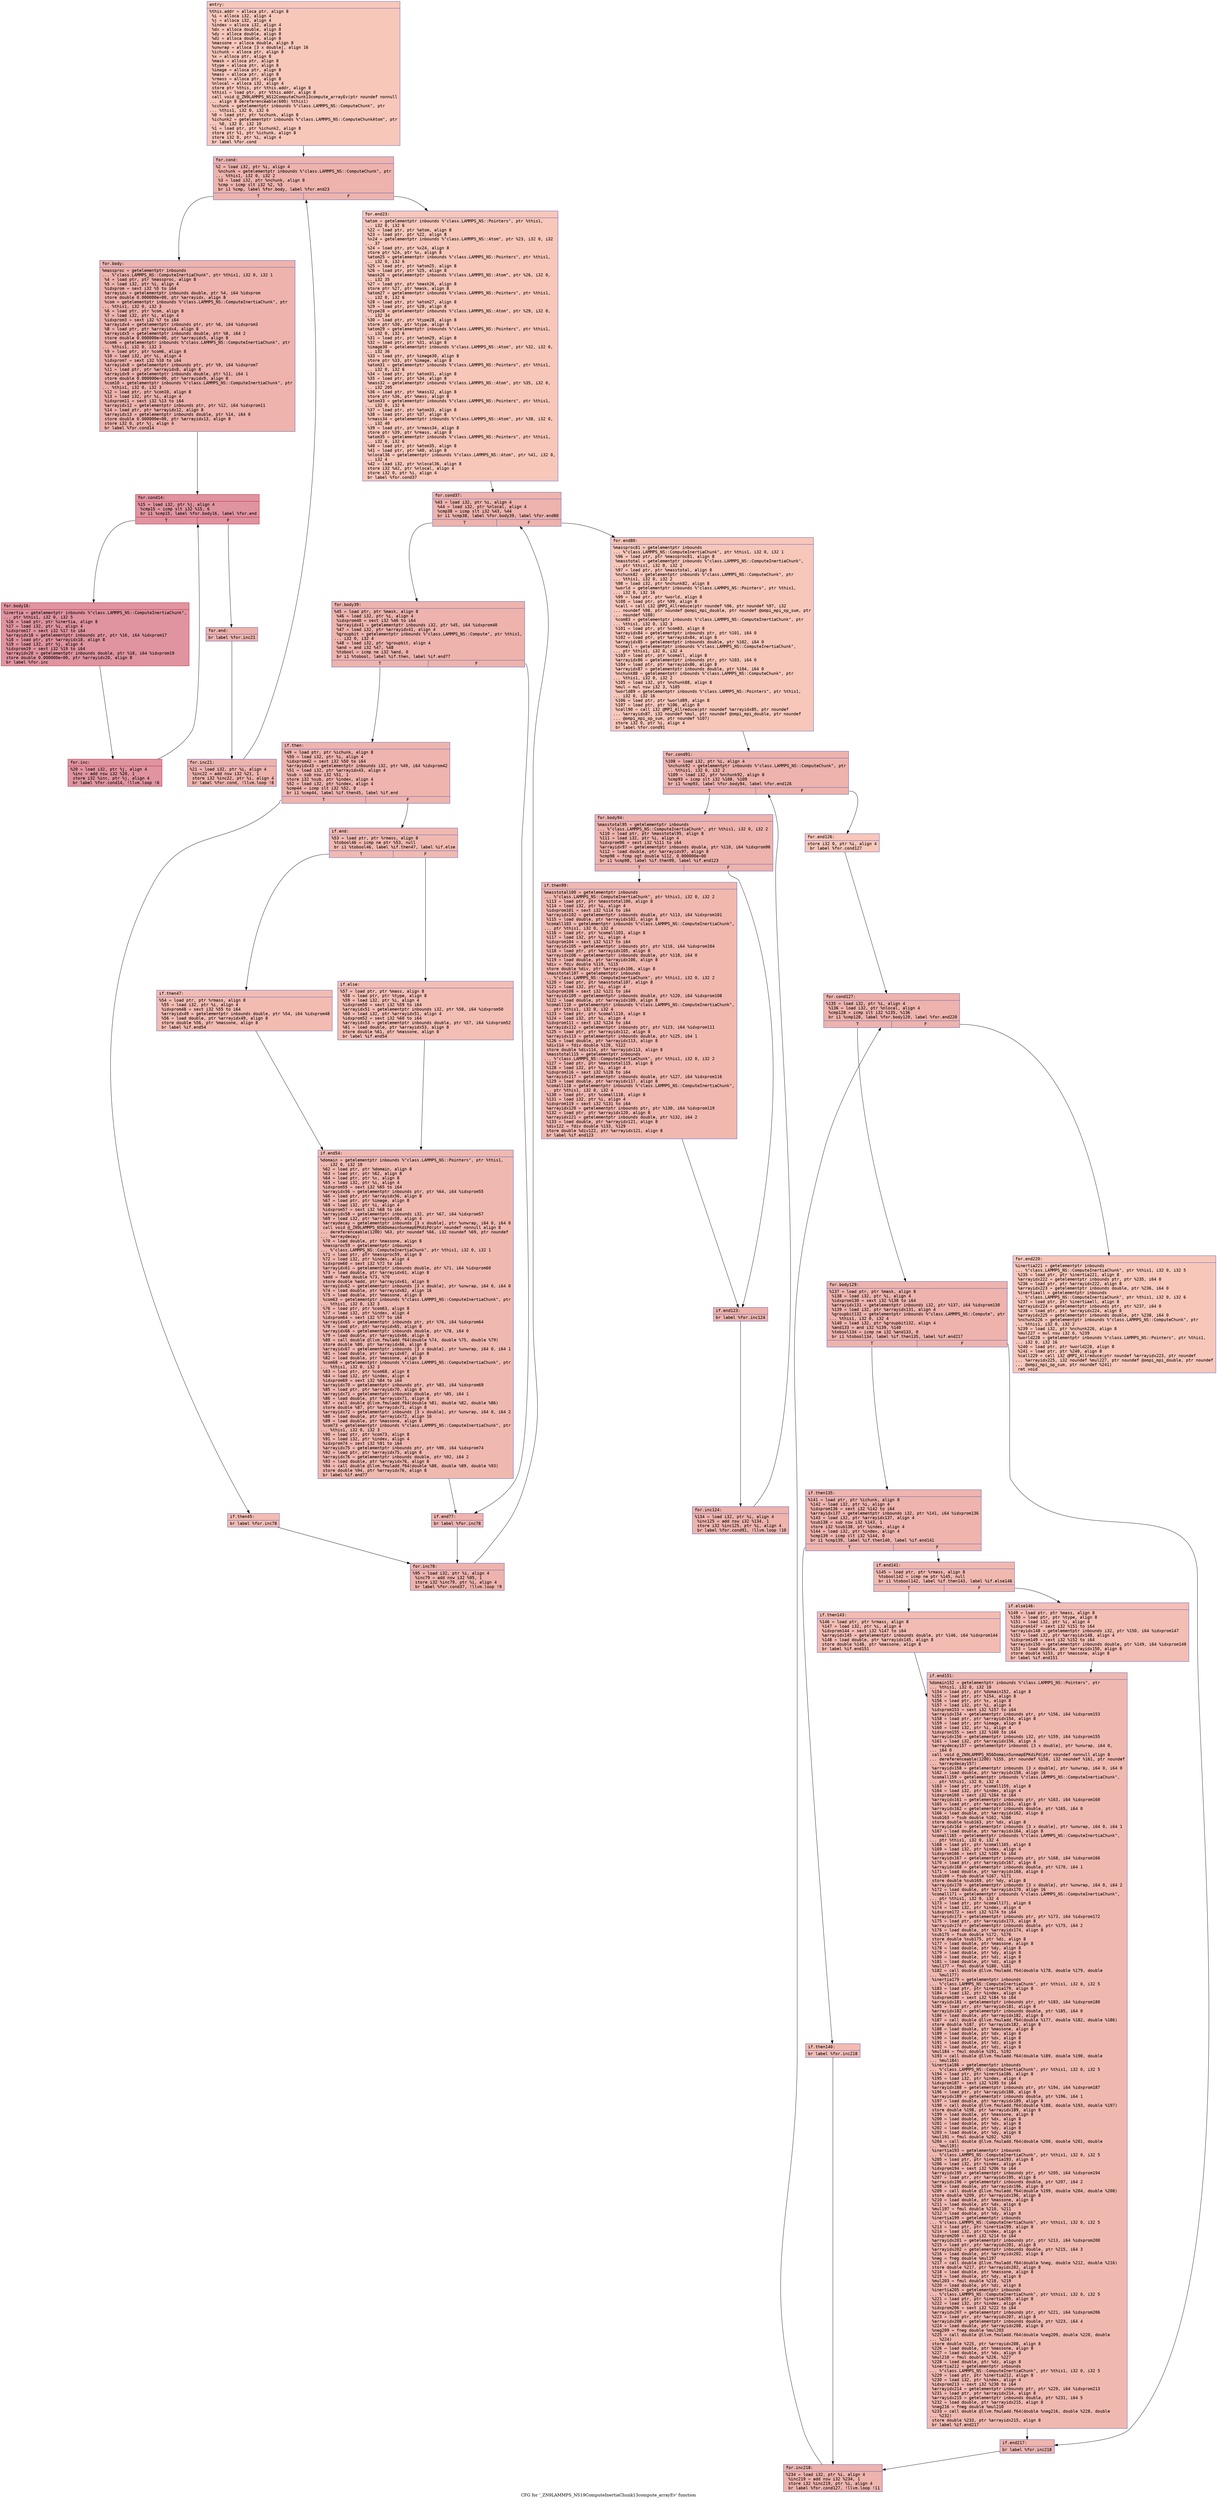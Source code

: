digraph "CFG for '_ZN9LAMMPS_NS19ComputeInertiaChunk13compute_arrayEv' function" {
	label="CFG for '_ZN9LAMMPS_NS19ComputeInertiaChunk13compute_arrayEv' function";

	Node0x5646cd9b67f0 [shape=record,color="#3d50c3ff", style=filled, fillcolor="#ec7f6370" fontname="Courier",label="{entry:\l|  %this.addr = alloca ptr, align 8\l  %i = alloca i32, align 4\l  %j = alloca i32, align 4\l  %index = alloca i32, align 4\l  %dx = alloca double, align 8\l  %dy = alloca double, align 8\l  %dz = alloca double, align 8\l  %massone = alloca double, align 8\l  %unwrap = alloca [3 x double], align 16\l  %ichunk = alloca ptr, align 8\l  %x = alloca ptr, align 8\l  %mask = alloca ptr, align 8\l  %type = alloca ptr, align 8\l  %image = alloca ptr, align 8\l  %mass = alloca ptr, align 8\l  %rmass = alloca ptr, align 8\l  %nlocal = alloca i32, align 4\l  store ptr %this, ptr %this.addr, align 8\l  %this1 = load ptr, ptr %this.addr, align 8\l  call void @_ZN9LAMMPS_NS12ComputeChunk13compute_arrayEv(ptr noundef nonnull\l... align 8 dereferenceable(600) %this1)\l  %cchunk = getelementptr inbounds %\"class.LAMMPS_NS::ComputeChunk\", ptr\l... %this1, i32 0, i32 6\l  %0 = load ptr, ptr %cchunk, align 8\l  %ichunk2 = getelementptr inbounds %\"class.LAMMPS_NS::ComputeChunkAtom\", ptr\l... %0, i32 0, i32 10\l  %1 = load ptr, ptr %ichunk2, align 8\l  store ptr %1, ptr %ichunk, align 8\l  store i32 0, ptr %i, align 4\l  br label %for.cond\l}"];
	Node0x5646cd9b67f0 -> Node0x5646cd9b7ad0[tooltip="entry -> for.cond\nProbability 100.00%" ];
	Node0x5646cd9b7ad0 [shape=record,color="#3d50c3ff", style=filled, fillcolor="#d6524470" fontname="Courier",label="{for.cond:\l|  %2 = load i32, ptr %i, align 4\l  %nchunk = getelementptr inbounds %\"class.LAMMPS_NS::ComputeChunk\", ptr\l... %this1, i32 0, i32 2\l  %3 = load i32, ptr %nchunk, align 8\l  %cmp = icmp slt i32 %2, %3\l  br i1 %cmp, label %for.body, label %for.end23\l|{<s0>T|<s1>F}}"];
	Node0x5646cd9b7ad0:s0 -> Node0x5646cd9b6e90[tooltip="for.cond -> for.body\nProbability 96.88%" ];
	Node0x5646cd9b7ad0:s1 -> Node0x5646cd9b6f10[tooltip="for.cond -> for.end23\nProbability 3.12%" ];
	Node0x5646cd9b6e90 [shape=record,color="#3d50c3ff", style=filled, fillcolor="#d6524470" fontname="Courier",label="{for.body:\l|  %massproc = getelementptr inbounds\l... %\"class.LAMMPS_NS::ComputeInertiaChunk\", ptr %this1, i32 0, i32 1\l  %4 = load ptr, ptr %massproc, align 8\l  %5 = load i32, ptr %i, align 4\l  %idxprom = sext i32 %5 to i64\l  %arrayidx = getelementptr inbounds double, ptr %4, i64 %idxprom\l  store double 0.000000e+00, ptr %arrayidx, align 8\l  %com = getelementptr inbounds %\"class.LAMMPS_NS::ComputeInertiaChunk\", ptr\l... %this1, i32 0, i32 3\l  %6 = load ptr, ptr %com, align 8\l  %7 = load i32, ptr %i, align 4\l  %idxprom3 = sext i32 %7 to i64\l  %arrayidx4 = getelementptr inbounds ptr, ptr %6, i64 %idxprom3\l  %8 = load ptr, ptr %arrayidx4, align 8\l  %arrayidx5 = getelementptr inbounds double, ptr %8, i64 2\l  store double 0.000000e+00, ptr %arrayidx5, align 8\l  %com6 = getelementptr inbounds %\"class.LAMMPS_NS::ComputeInertiaChunk\", ptr\l... %this1, i32 0, i32 3\l  %9 = load ptr, ptr %com6, align 8\l  %10 = load i32, ptr %i, align 4\l  %idxprom7 = sext i32 %10 to i64\l  %arrayidx8 = getelementptr inbounds ptr, ptr %9, i64 %idxprom7\l  %11 = load ptr, ptr %arrayidx8, align 8\l  %arrayidx9 = getelementptr inbounds double, ptr %11, i64 1\l  store double 0.000000e+00, ptr %arrayidx9, align 8\l  %com10 = getelementptr inbounds %\"class.LAMMPS_NS::ComputeInertiaChunk\", ptr\l... %this1, i32 0, i32 3\l  %12 = load ptr, ptr %com10, align 8\l  %13 = load i32, ptr %i, align 4\l  %idxprom11 = sext i32 %13 to i64\l  %arrayidx12 = getelementptr inbounds ptr, ptr %12, i64 %idxprom11\l  %14 = load ptr, ptr %arrayidx12, align 8\l  %arrayidx13 = getelementptr inbounds double, ptr %14, i64 0\l  store double 0.000000e+00, ptr %arrayidx13, align 8\l  store i32 0, ptr %j, align 4\l  br label %for.cond14\l}"];
	Node0x5646cd9b6e90 -> Node0x5646cd9ba010[tooltip="for.body -> for.cond14\nProbability 100.00%" ];
	Node0x5646cd9ba010 [shape=record,color="#b70d28ff", style=filled, fillcolor="#b70d2870" fontname="Courier",label="{for.cond14:\l|  %15 = load i32, ptr %j, align 4\l  %cmp15 = icmp slt i32 %15, 6\l  br i1 %cmp15, label %for.body16, label %for.end\l|{<s0>T|<s1>F}}"];
	Node0x5646cd9ba010:s0 -> Node0x5646cd9ba230[tooltip="for.cond14 -> for.body16\nProbability 96.88%" ];
	Node0x5646cd9ba010:s1 -> Node0x5646cd9ba2b0[tooltip="for.cond14 -> for.end\nProbability 3.12%" ];
	Node0x5646cd9ba230 [shape=record,color="#b70d28ff", style=filled, fillcolor="#b70d2870" fontname="Courier",label="{for.body16:\l|  %inertia = getelementptr inbounds %\"class.LAMMPS_NS::ComputeInertiaChunk\",\l... ptr %this1, i32 0, i32 5\l  %16 = load ptr, ptr %inertia, align 8\l  %17 = load i32, ptr %i, align 4\l  %idxprom17 = sext i32 %17 to i64\l  %arrayidx18 = getelementptr inbounds ptr, ptr %16, i64 %idxprom17\l  %18 = load ptr, ptr %arrayidx18, align 8\l  %19 = load i32, ptr %j, align 4\l  %idxprom19 = sext i32 %19 to i64\l  %arrayidx20 = getelementptr inbounds double, ptr %18, i64 %idxprom19\l  store double 0.000000e+00, ptr %arrayidx20, align 8\l  br label %for.inc\l}"];
	Node0x5646cd9ba230 -> Node0x5646cd9bb050[tooltip="for.body16 -> for.inc\nProbability 100.00%" ];
	Node0x5646cd9bb050 [shape=record,color="#b70d28ff", style=filled, fillcolor="#b70d2870" fontname="Courier",label="{for.inc:\l|  %20 = load i32, ptr %j, align 4\l  %inc = add nsw i32 %20, 1\l  store i32 %inc, ptr %j, align 4\l  br label %for.cond14, !llvm.loop !6\l}"];
	Node0x5646cd9bb050 -> Node0x5646cd9ba010[tooltip="for.inc -> for.cond14\nProbability 100.00%" ];
	Node0x5646cd9ba2b0 [shape=record,color="#3d50c3ff", style=filled, fillcolor="#d6524470" fontname="Courier",label="{for.end:\l|  br label %for.inc21\l}"];
	Node0x5646cd9ba2b0 -> Node0x5646cd9bbed0[tooltip="for.end -> for.inc21\nProbability 100.00%" ];
	Node0x5646cd9bbed0 [shape=record,color="#3d50c3ff", style=filled, fillcolor="#d6524470" fontname="Courier",label="{for.inc21:\l|  %21 = load i32, ptr %i, align 4\l  %inc22 = add nsw i32 %21, 1\l  store i32 %inc22, ptr %i, align 4\l  br label %for.cond, !llvm.loop !8\l}"];
	Node0x5646cd9bbed0 -> Node0x5646cd9b7ad0[tooltip="for.inc21 -> for.cond\nProbability 100.00%" ];
	Node0x5646cd9b6f10 [shape=record,color="#3d50c3ff", style=filled, fillcolor="#ec7f6370" fontname="Courier",label="{for.end23:\l|  %atom = getelementptr inbounds %\"class.LAMMPS_NS::Pointers\", ptr %this1,\l... i32 0, i32 6\l  %22 = load ptr, ptr %atom, align 8\l  %23 = load ptr, ptr %22, align 8\l  %x24 = getelementptr inbounds %\"class.LAMMPS_NS::Atom\", ptr %23, i32 0, i32\l... 37\l  %24 = load ptr, ptr %x24, align 8\l  store ptr %24, ptr %x, align 8\l  %atom25 = getelementptr inbounds %\"class.LAMMPS_NS::Pointers\", ptr %this1,\l... i32 0, i32 6\l  %25 = load ptr, ptr %atom25, align 8\l  %26 = load ptr, ptr %25, align 8\l  %mask26 = getelementptr inbounds %\"class.LAMMPS_NS::Atom\", ptr %26, i32 0,\l... i32 35\l  %27 = load ptr, ptr %mask26, align 8\l  store ptr %27, ptr %mask, align 8\l  %atom27 = getelementptr inbounds %\"class.LAMMPS_NS::Pointers\", ptr %this1,\l... i32 0, i32 6\l  %28 = load ptr, ptr %atom27, align 8\l  %29 = load ptr, ptr %28, align 8\l  %type28 = getelementptr inbounds %\"class.LAMMPS_NS::Atom\", ptr %29, i32 0,\l... i32 34\l  %30 = load ptr, ptr %type28, align 8\l  store ptr %30, ptr %type, align 8\l  %atom29 = getelementptr inbounds %\"class.LAMMPS_NS::Pointers\", ptr %this1,\l... i32 0, i32 6\l  %31 = load ptr, ptr %atom29, align 8\l  %32 = load ptr, ptr %31, align 8\l  %image30 = getelementptr inbounds %\"class.LAMMPS_NS::Atom\", ptr %32, i32 0,\l... i32 36\l  %33 = load ptr, ptr %image30, align 8\l  store ptr %33, ptr %image, align 8\l  %atom31 = getelementptr inbounds %\"class.LAMMPS_NS::Pointers\", ptr %this1,\l... i32 0, i32 6\l  %34 = load ptr, ptr %atom31, align 8\l  %35 = load ptr, ptr %34, align 8\l  %mass32 = getelementptr inbounds %\"class.LAMMPS_NS::Atom\", ptr %35, i32 0,\l... i32 205\l  %36 = load ptr, ptr %mass32, align 8\l  store ptr %36, ptr %mass, align 8\l  %atom33 = getelementptr inbounds %\"class.LAMMPS_NS::Pointers\", ptr %this1,\l... i32 0, i32 6\l  %37 = load ptr, ptr %atom33, align 8\l  %38 = load ptr, ptr %37, align 8\l  %rmass34 = getelementptr inbounds %\"class.LAMMPS_NS::Atom\", ptr %38, i32 0,\l... i32 40\l  %39 = load ptr, ptr %rmass34, align 8\l  store ptr %39, ptr %rmass, align 8\l  %atom35 = getelementptr inbounds %\"class.LAMMPS_NS::Pointers\", ptr %this1,\l... i32 0, i32 6\l  %40 = load ptr, ptr %atom35, align 8\l  %41 = load ptr, ptr %40, align 8\l  %nlocal36 = getelementptr inbounds %\"class.LAMMPS_NS::Atom\", ptr %41, i32 0,\l... i32 4\l  %42 = load i32, ptr %nlocal36, align 8\l  store i32 %42, ptr %nlocal, align 4\l  store i32 0, ptr %i, align 4\l  br label %for.cond37\l}"];
	Node0x5646cd9b6f10 -> Node0x5646cd9be450[tooltip="for.end23 -> for.cond37\nProbability 100.00%" ];
	Node0x5646cd9be450 [shape=record,color="#3d50c3ff", style=filled, fillcolor="#d6524470" fontname="Courier",label="{for.cond37:\l|  %43 = load i32, ptr %i, align 4\l  %44 = load i32, ptr %nlocal, align 4\l  %cmp38 = icmp slt i32 %43, %44\l  br i1 %cmp38, label %for.body39, label %for.end80\l|{<s0>T|<s1>F}}"];
	Node0x5646cd9be450:s0 -> Node0x5646cd9be6f0[tooltip="for.cond37 -> for.body39\nProbability 96.88%" ];
	Node0x5646cd9be450:s1 -> Node0x5646cd9be770[tooltip="for.cond37 -> for.end80\nProbability 3.12%" ];
	Node0x5646cd9be6f0 [shape=record,color="#3d50c3ff", style=filled, fillcolor="#d6524470" fontname="Courier",label="{for.body39:\l|  %45 = load ptr, ptr %mask, align 8\l  %46 = load i32, ptr %i, align 4\l  %idxprom40 = sext i32 %46 to i64\l  %arrayidx41 = getelementptr inbounds i32, ptr %45, i64 %idxprom40\l  %47 = load i32, ptr %arrayidx41, align 4\l  %groupbit = getelementptr inbounds %\"class.LAMMPS_NS::Compute\", ptr %this1,\l... i32 0, i32 4\l  %48 = load i32, ptr %groupbit, align 4\l  %and = and i32 %47, %48\l  %tobool = icmp ne i32 %and, 0\l  br i1 %tobool, label %if.then, label %if.end77\l|{<s0>T|<s1>F}}"];
	Node0x5646cd9be6f0:s0 -> Node0x5646cd9bf670[tooltip="for.body39 -> if.then\nProbability 62.50%" ];
	Node0x5646cd9be6f0:s1 -> Node0x5646cd9bf6e0[tooltip="for.body39 -> if.end77\nProbability 37.50%" ];
	Node0x5646cd9bf670 [shape=record,color="#3d50c3ff", style=filled, fillcolor="#d8564670" fontname="Courier",label="{if.then:\l|  %49 = load ptr, ptr %ichunk, align 8\l  %50 = load i32, ptr %i, align 4\l  %idxprom42 = sext i32 %50 to i64\l  %arrayidx43 = getelementptr inbounds i32, ptr %49, i64 %idxprom42\l  %51 = load i32, ptr %arrayidx43, align 4\l  %sub = sub nsw i32 %51, 1\l  store i32 %sub, ptr %index, align 4\l  %52 = load i32, ptr %index, align 4\l  %cmp44 = icmp slt i32 %52, 0\l  br i1 %cmp44, label %if.then45, label %if.end\l|{<s0>T|<s1>F}}"];
	Node0x5646cd9bf670:s0 -> Node0x5646cd9bfd80[tooltip="if.then -> if.then45\nProbability 37.50%" ];
	Node0x5646cd9bf670:s1 -> Node0x5646cd9bfe00[tooltip="if.then -> if.end\nProbability 62.50%" ];
	Node0x5646cd9bfd80 [shape=record,color="#3d50c3ff", style=filled, fillcolor="#e1675170" fontname="Courier",label="{if.then45:\l|  br label %for.inc78\l}"];
	Node0x5646cd9bfd80 -> Node0x5646cd9bff80[tooltip="if.then45 -> for.inc78\nProbability 100.00%" ];
	Node0x5646cd9bfe00 [shape=record,color="#3d50c3ff", style=filled, fillcolor="#de614d70" fontname="Courier",label="{if.end:\l|  %53 = load ptr, ptr %rmass, align 8\l  %tobool46 = icmp ne ptr %53, null\l  br i1 %tobool46, label %if.then47, label %if.else\l|{<s0>T|<s1>F}}"];
	Node0x5646cd9bfe00:s0 -> Node0x5646cd9c01b0[tooltip="if.end -> if.then47\nProbability 62.50%" ];
	Node0x5646cd9bfe00:s1 -> Node0x5646cd9c0230[tooltip="if.end -> if.else\nProbability 37.50%" ];
	Node0x5646cd9c01b0 [shape=record,color="#3d50c3ff", style=filled, fillcolor="#e1675170" fontname="Courier",label="{if.then47:\l|  %54 = load ptr, ptr %rmass, align 8\l  %55 = load i32, ptr %i, align 4\l  %idxprom48 = sext i32 %55 to i64\l  %arrayidx49 = getelementptr inbounds double, ptr %54, i64 %idxprom48\l  %56 = load double, ptr %arrayidx49, align 8\l  store double %56, ptr %massone, align 8\l  br label %if.end54\l}"];
	Node0x5646cd9c01b0 -> Node0x5646cd9c0740[tooltip="if.then47 -> if.end54\nProbability 100.00%" ];
	Node0x5646cd9c0230 [shape=record,color="#3d50c3ff", style=filled, fillcolor="#e36c5570" fontname="Courier",label="{if.else:\l|  %57 = load ptr, ptr %mass, align 8\l  %58 = load ptr, ptr %type, align 8\l  %59 = load i32, ptr %i, align 4\l  %idxprom50 = sext i32 %59 to i64\l  %arrayidx51 = getelementptr inbounds i32, ptr %58, i64 %idxprom50\l  %60 = load i32, ptr %arrayidx51, align 4\l  %idxprom52 = sext i32 %60 to i64\l  %arrayidx53 = getelementptr inbounds double, ptr %57, i64 %idxprom52\l  %61 = load double, ptr %arrayidx53, align 8\l  store double %61, ptr %massone, align 8\l  br label %if.end54\l}"];
	Node0x5646cd9c0230 -> Node0x5646cd9c0740[tooltip="if.else -> if.end54\nProbability 100.00%" ];
	Node0x5646cd9c0740 [shape=record,color="#3d50c3ff", style=filled, fillcolor="#de614d70" fontname="Courier",label="{if.end54:\l|  %domain = getelementptr inbounds %\"class.LAMMPS_NS::Pointers\", ptr %this1,\l... i32 0, i32 10\l  %62 = load ptr, ptr %domain, align 8\l  %63 = load ptr, ptr %62, align 8\l  %64 = load ptr, ptr %x, align 8\l  %65 = load i32, ptr %i, align 4\l  %idxprom55 = sext i32 %65 to i64\l  %arrayidx56 = getelementptr inbounds ptr, ptr %64, i64 %idxprom55\l  %66 = load ptr, ptr %arrayidx56, align 8\l  %67 = load ptr, ptr %image, align 8\l  %68 = load i32, ptr %i, align 4\l  %idxprom57 = sext i32 %68 to i64\l  %arrayidx58 = getelementptr inbounds i32, ptr %67, i64 %idxprom57\l  %69 = load i32, ptr %arrayidx58, align 4\l  %arraydecay = getelementptr inbounds [3 x double], ptr %unwrap, i64 0, i64 0\l  call void @_ZN9LAMMPS_NS6Domain5unmapEPKdiPd(ptr noundef nonnull align 8\l... dereferenceable(1200) %63, ptr noundef %66, i32 noundef %69, ptr noundef\l... %arraydecay)\l  %70 = load double, ptr %massone, align 8\l  %massproc59 = getelementptr inbounds\l... %\"class.LAMMPS_NS::ComputeInertiaChunk\", ptr %this1, i32 0, i32 1\l  %71 = load ptr, ptr %massproc59, align 8\l  %72 = load i32, ptr %index, align 4\l  %idxprom60 = sext i32 %72 to i64\l  %arrayidx61 = getelementptr inbounds double, ptr %71, i64 %idxprom60\l  %73 = load double, ptr %arrayidx61, align 8\l  %add = fadd double %73, %70\l  store double %add, ptr %arrayidx61, align 8\l  %arrayidx62 = getelementptr inbounds [3 x double], ptr %unwrap, i64 0, i64 0\l  %74 = load double, ptr %arrayidx62, align 16\l  %75 = load double, ptr %massone, align 8\l  %com63 = getelementptr inbounds %\"class.LAMMPS_NS::ComputeInertiaChunk\", ptr\l... %this1, i32 0, i32 3\l  %76 = load ptr, ptr %com63, align 8\l  %77 = load i32, ptr %index, align 4\l  %idxprom64 = sext i32 %77 to i64\l  %arrayidx65 = getelementptr inbounds ptr, ptr %76, i64 %idxprom64\l  %78 = load ptr, ptr %arrayidx65, align 8\l  %arrayidx66 = getelementptr inbounds double, ptr %78, i64 0\l  %79 = load double, ptr %arrayidx66, align 8\l  %80 = call double @llvm.fmuladd.f64(double %74, double %75, double %79)\l  store double %80, ptr %arrayidx66, align 8\l  %arrayidx67 = getelementptr inbounds [3 x double], ptr %unwrap, i64 0, i64 1\l  %81 = load double, ptr %arrayidx67, align 8\l  %82 = load double, ptr %massone, align 8\l  %com68 = getelementptr inbounds %\"class.LAMMPS_NS::ComputeInertiaChunk\", ptr\l... %this1, i32 0, i32 3\l  %83 = load ptr, ptr %com68, align 8\l  %84 = load i32, ptr %index, align 4\l  %idxprom69 = sext i32 %84 to i64\l  %arrayidx70 = getelementptr inbounds ptr, ptr %83, i64 %idxprom69\l  %85 = load ptr, ptr %arrayidx70, align 8\l  %arrayidx71 = getelementptr inbounds double, ptr %85, i64 1\l  %86 = load double, ptr %arrayidx71, align 8\l  %87 = call double @llvm.fmuladd.f64(double %81, double %82, double %86)\l  store double %87, ptr %arrayidx71, align 8\l  %arrayidx72 = getelementptr inbounds [3 x double], ptr %unwrap, i64 0, i64 2\l  %88 = load double, ptr %arrayidx72, align 16\l  %89 = load double, ptr %massone, align 8\l  %com73 = getelementptr inbounds %\"class.LAMMPS_NS::ComputeInertiaChunk\", ptr\l... %this1, i32 0, i32 3\l  %90 = load ptr, ptr %com73, align 8\l  %91 = load i32, ptr %index, align 4\l  %idxprom74 = sext i32 %91 to i64\l  %arrayidx75 = getelementptr inbounds ptr, ptr %90, i64 %idxprom74\l  %92 = load ptr, ptr %arrayidx75, align 8\l  %arrayidx76 = getelementptr inbounds double, ptr %92, i64 2\l  %93 = load double, ptr %arrayidx76, align 8\l  %94 = call double @llvm.fmuladd.f64(double %88, double %89, double %93)\l  store double %94, ptr %arrayidx76, align 8\l  br label %if.end77\l}"];
	Node0x5646cd9c0740 -> Node0x5646cd9bf6e0[tooltip="if.end54 -> if.end77\nProbability 100.00%" ];
	Node0x5646cd9bf6e0 [shape=record,color="#3d50c3ff", style=filled, fillcolor="#d8564670" fontname="Courier",label="{if.end77:\l|  br label %for.inc78\l}"];
	Node0x5646cd9bf6e0 -> Node0x5646cd9bff80[tooltip="if.end77 -> for.inc78\nProbability 100.00%" ];
	Node0x5646cd9bff80 [shape=record,color="#3d50c3ff", style=filled, fillcolor="#d6524470" fontname="Courier",label="{for.inc78:\l|  %95 = load i32, ptr %i, align 4\l  %inc79 = add nsw i32 %95, 1\l  store i32 %inc79, ptr %i, align 4\l  br label %for.cond37, !llvm.loop !9\l}"];
	Node0x5646cd9bff80 -> Node0x5646cd9be450[tooltip="for.inc78 -> for.cond37\nProbability 100.00%" ];
	Node0x5646cd9be770 [shape=record,color="#3d50c3ff", style=filled, fillcolor="#ec7f6370" fontname="Courier",label="{for.end80:\l|  %massproc81 = getelementptr inbounds\l... %\"class.LAMMPS_NS::ComputeInertiaChunk\", ptr %this1, i32 0, i32 1\l  %96 = load ptr, ptr %massproc81, align 8\l  %masstotal = getelementptr inbounds %\"class.LAMMPS_NS::ComputeInertiaChunk\",\l... ptr %this1, i32 0, i32 2\l  %97 = load ptr, ptr %masstotal, align 8\l  %nchunk82 = getelementptr inbounds %\"class.LAMMPS_NS::ComputeChunk\", ptr\l... %this1, i32 0, i32 2\l  %98 = load i32, ptr %nchunk82, align 8\l  %world = getelementptr inbounds %\"class.LAMMPS_NS::Pointers\", ptr %this1,\l... i32 0, i32 16\l  %99 = load ptr, ptr %world, align 8\l  %100 = load ptr, ptr %99, align 8\l  %call = call i32 @MPI_Allreduce(ptr noundef %96, ptr noundef %97, i32\l... noundef %98, ptr noundef @ompi_mpi_double, ptr noundef @ompi_mpi_op_sum, ptr\l... noundef %100)\l  %com83 = getelementptr inbounds %\"class.LAMMPS_NS::ComputeInertiaChunk\", ptr\l... %this1, i32 0, i32 3\l  %101 = load ptr, ptr %com83, align 8\l  %arrayidx84 = getelementptr inbounds ptr, ptr %101, i64 0\l  %102 = load ptr, ptr %arrayidx84, align 8\l  %arrayidx85 = getelementptr inbounds double, ptr %102, i64 0\l  %comall = getelementptr inbounds %\"class.LAMMPS_NS::ComputeInertiaChunk\",\l... ptr %this1, i32 0, i32 4\l  %103 = load ptr, ptr %comall, align 8\l  %arrayidx86 = getelementptr inbounds ptr, ptr %103, i64 0\l  %104 = load ptr, ptr %arrayidx86, align 8\l  %arrayidx87 = getelementptr inbounds double, ptr %104, i64 0\l  %nchunk88 = getelementptr inbounds %\"class.LAMMPS_NS::ComputeChunk\", ptr\l... %this1, i32 0, i32 2\l  %105 = load i32, ptr %nchunk88, align 8\l  %mul = mul nsw i32 3, %105\l  %world89 = getelementptr inbounds %\"class.LAMMPS_NS::Pointers\", ptr %this1,\l... i32 0, i32 16\l  %106 = load ptr, ptr %world89, align 8\l  %107 = load ptr, ptr %106, align 8\l  %call90 = call i32 @MPI_Allreduce(ptr noundef %arrayidx85, ptr noundef\l... %arrayidx87, i32 noundef %mul, ptr noundef @ompi_mpi_double, ptr noundef\l... @ompi_mpi_op_sum, ptr noundef %107)\l  store i32 0, ptr %i, align 4\l  br label %for.cond91\l}"];
	Node0x5646cd9be770 -> Node0x5646cd9c6080[tooltip="for.end80 -> for.cond91\nProbability 100.00%" ];
	Node0x5646cd9c6080 [shape=record,color="#3d50c3ff", style=filled, fillcolor="#d6524470" fontname="Courier",label="{for.cond91:\l|  %108 = load i32, ptr %i, align 4\l  %nchunk92 = getelementptr inbounds %\"class.LAMMPS_NS::ComputeChunk\", ptr\l... %this1, i32 0, i32 2\l  %109 = load i32, ptr %nchunk92, align 8\l  %cmp93 = icmp slt i32 %108, %109\l  br i1 %cmp93, label %for.body94, label %for.end126\l|{<s0>T|<s1>F}}"];
	Node0x5646cd9c6080:s0 -> Node0x5646cd9c63c0[tooltip="for.cond91 -> for.body94\nProbability 96.88%" ];
	Node0x5646cd9c6080:s1 -> Node0x5646cd9c6440[tooltip="for.cond91 -> for.end126\nProbability 3.12%" ];
	Node0x5646cd9c63c0 [shape=record,color="#3d50c3ff", style=filled, fillcolor="#d6524470" fontname="Courier",label="{for.body94:\l|  %masstotal95 = getelementptr inbounds\l... %\"class.LAMMPS_NS::ComputeInertiaChunk\", ptr %this1, i32 0, i32 2\l  %110 = load ptr, ptr %masstotal95, align 8\l  %111 = load i32, ptr %i, align 4\l  %idxprom96 = sext i32 %111 to i64\l  %arrayidx97 = getelementptr inbounds double, ptr %110, i64 %idxprom96\l  %112 = load double, ptr %arrayidx97, align 8\l  %cmp98 = fcmp ogt double %112, 0.000000e+00\l  br i1 %cmp98, label %if.then99, label %if.end123\l|{<s0>T|<s1>F}}"];
	Node0x5646cd9c63c0:s0 -> Node0x5646cd9c6a00[tooltip="for.body94 -> if.then99\nProbability 50.00%" ];
	Node0x5646cd9c63c0:s1 -> Node0x5646cd9c6a80[tooltip="for.body94 -> if.end123\nProbability 50.00%" ];
	Node0x5646cd9c6a00 [shape=record,color="#3d50c3ff", style=filled, fillcolor="#dc5d4a70" fontname="Courier",label="{if.then99:\l|  %masstotal100 = getelementptr inbounds\l... %\"class.LAMMPS_NS::ComputeInertiaChunk\", ptr %this1, i32 0, i32 2\l  %113 = load ptr, ptr %masstotal100, align 8\l  %114 = load i32, ptr %i, align 4\l  %idxprom101 = sext i32 %114 to i64\l  %arrayidx102 = getelementptr inbounds double, ptr %113, i64 %idxprom101\l  %115 = load double, ptr %arrayidx102, align 8\l  %comall103 = getelementptr inbounds %\"class.LAMMPS_NS::ComputeInertiaChunk\",\l... ptr %this1, i32 0, i32 4\l  %116 = load ptr, ptr %comall103, align 8\l  %117 = load i32, ptr %i, align 4\l  %idxprom104 = sext i32 %117 to i64\l  %arrayidx105 = getelementptr inbounds ptr, ptr %116, i64 %idxprom104\l  %118 = load ptr, ptr %arrayidx105, align 8\l  %arrayidx106 = getelementptr inbounds double, ptr %118, i64 0\l  %119 = load double, ptr %arrayidx106, align 8\l  %div = fdiv double %119, %115\l  store double %div, ptr %arrayidx106, align 8\l  %masstotal107 = getelementptr inbounds\l... %\"class.LAMMPS_NS::ComputeInertiaChunk\", ptr %this1, i32 0, i32 2\l  %120 = load ptr, ptr %masstotal107, align 8\l  %121 = load i32, ptr %i, align 4\l  %idxprom108 = sext i32 %121 to i64\l  %arrayidx109 = getelementptr inbounds double, ptr %120, i64 %idxprom108\l  %122 = load double, ptr %arrayidx109, align 8\l  %comall110 = getelementptr inbounds %\"class.LAMMPS_NS::ComputeInertiaChunk\",\l... ptr %this1, i32 0, i32 4\l  %123 = load ptr, ptr %comall110, align 8\l  %124 = load i32, ptr %i, align 4\l  %idxprom111 = sext i32 %124 to i64\l  %arrayidx112 = getelementptr inbounds ptr, ptr %123, i64 %idxprom111\l  %125 = load ptr, ptr %arrayidx112, align 8\l  %arrayidx113 = getelementptr inbounds double, ptr %125, i64 1\l  %126 = load double, ptr %arrayidx113, align 8\l  %div114 = fdiv double %126, %122\l  store double %div114, ptr %arrayidx113, align 8\l  %masstotal115 = getelementptr inbounds\l... %\"class.LAMMPS_NS::ComputeInertiaChunk\", ptr %this1, i32 0, i32 2\l  %127 = load ptr, ptr %masstotal115, align 8\l  %128 = load i32, ptr %i, align 4\l  %idxprom116 = sext i32 %128 to i64\l  %arrayidx117 = getelementptr inbounds double, ptr %127, i64 %idxprom116\l  %129 = load double, ptr %arrayidx117, align 8\l  %comall118 = getelementptr inbounds %\"class.LAMMPS_NS::ComputeInertiaChunk\",\l... ptr %this1, i32 0, i32 4\l  %130 = load ptr, ptr %comall118, align 8\l  %131 = load i32, ptr %i, align 4\l  %idxprom119 = sext i32 %131 to i64\l  %arrayidx120 = getelementptr inbounds ptr, ptr %130, i64 %idxprom119\l  %132 = load ptr, ptr %arrayidx120, align 8\l  %arrayidx121 = getelementptr inbounds double, ptr %132, i64 2\l  %133 = load double, ptr %arrayidx121, align 8\l  %div122 = fdiv double %133, %129\l  store double %div122, ptr %arrayidx121, align 8\l  br label %if.end123\l}"];
	Node0x5646cd9c6a00 -> Node0x5646cd9c6a80[tooltip="if.then99 -> if.end123\nProbability 100.00%" ];
	Node0x5646cd9c6a80 [shape=record,color="#3d50c3ff", style=filled, fillcolor="#d6524470" fontname="Courier",label="{if.end123:\l|  br label %for.inc124\l}"];
	Node0x5646cd9c6a80 -> Node0x5646cd9c8ba0[tooltip="if.end123 -> for.inc124\nProbability 100.00%" ];
	Node0x5646cd9c8ba0 [shape=record,color="#3d50c3ff", style=filled, fillcolor="#d6524470" fontname="Courier",label="{for.inc124:\l|  %134 = load i32, ptr %i, align 4\l  %inc125 = add nsw i32 %134, 1\l  store i32 %inc125, ptr %i, align 4\l  br label %for.cond91, !llvm.loop !10\l}"];
	Node0x5646cd9c8ba0 -> Node0x5646cd9c6080[tooltip="for.inc124 -> for.cond91\nProbability 100.00%" ];
	Node0x5646cd9c6440 [shape=record,color="#3d50c3ff", style=filled, fillcolor="#ec7f6370" fontname="Courier",label="{for.end126:\l|  store i32 0, ptr %i, align 4\l  br label %for.cond127\l}"];
	Node0x5646cd9c6440 -> Node0x5646cd9c90c0[tooltip="for.end126 -> for.cond127\nProbability 100.00%" ];
	Node0x5646cd9c90c0 [shape=record,color="#3d50c3ff", style=filled, fillcolor="#d6524470" fontname="Courier",label="{for.cond127:\l|  %135 = load i32, ptr %i, align 4\l  %136 = load i32, ptr %nlocal, align 4\l  %cmp128 = icmp slt i32 %135, %136\l  br i1 %cmp128, label %for.body129, label %for.end220\l|{<s0>T|<s1>F}}"];
	Node0x5646cd9c90c0:s0 -> Node0x5646cd9c9360[tooltip="for.cond127 -> for.body129\nProbability 96.88%" ];
	Node0x5646cd9c90c0:s1 -> Node0x5646cd9c93e0[tooltip="for.cond127 -> for.end220\nProbability 3.12%" ];
	Node0x5646cd9c9360 [shape=record,color="#3d50c3ff", style=filled, fillcolor="#d6524470" fontname="Courier",label="{for.body129:\l|  %137 = load ptr, ptr %mask, align 8\l  %138 = load i32, ptr %i, align 4\l  %idxprom130 = sext i32 %138 to i64\l  %arrayidx131 = getelementptr inbounds i32, ptr %137, i64 %idxprom130\l  %139 = load i32, ptr %arrayidx131, align 4\l  %groupbit132 = getelementptr inbounds %\"class.LAMMPS_NS::Compute\", ptr\l... %this1, i32 0, i32 4\l  %140 = load i32, ptr %groupbit132, align 4\l  %and133 = and i32 %139, %140\l  %tobool134 = icmp ne i32 %and133, 0\l  br i1 %tobool134, label %if.then135, label %if.end217\l|{<s0>T|<s1>F}}"];
	Node0x5646cd9c9360:s0 -> Node0x5646cd9b44f0[tooltip="for.body129 -> if.then135\nProbability 62.50%" ];
	Node0x5646cd9c9360:s1 -> Node0x5646cd9b4570[tooltip="for.body129 -> if.end217\nProbability 37.50%" ];
	Node0x5646cd9b44f0 [shape=record,color="#3d50c3ff", style=filled, fillcolor="#d8564670" fontname="Courier",label="{if.then135:\l|  %141 = load ptr, ptr %ichunk, align 8\l  %142 = load i32, ptr %i, align 4\l  %idxprom136 = sext i32 %142 to i64\l  %arrayidx137 = getelementptr inbounds i32, ptr %141, i64 %idxprom136\l  %143 = load i32, ptr %arrayidx137, align 4\l  %sub138 = sub nsw i32 %143, 1\l  store i32 %sub138, ptr %index, align 4\l  %144 = load i32, ptr %index, align 4\l  %cmp139 = icmp slt i32 %144, 0\l  br i1 %cmp139, label %if.then140, label %if.end141\l|{<s0>T|<s1>F}}"];
	Node0x5646cd9b44f0:s0 -> Node0x5646cd9b4c10[tooltip="if.then135 -> if.then140\nProbability 37.50%" ];
	Node0x5646cd9b44f0:s1 -> Node0x5646cd9b4c90[tooltip="if.then135 -> if.end141\nProbability 62.50%" ];
	Node0x5646cd9b4c10 [shape=record,color="#3d50c3ff", style=filled, fillcolor="#e1675170" fontname="Courier",label="{if.then140:\l|  br label %for.inc218\l}"];
	Node0x5646cd9b4c10 -> Node0x5646cd9b4e20[tooltip="if.then140 -> for.inc218\nProbability 100.00%" ];
	Node0x5646cd9b4c90 [shape=record,color="#3d50c3ff", style=filled, fillcolor="#de614d70" fontname="Courier",label="{if.end141:\l|  %145 = load ptr, ptr %rmass, align 8\l  %tobool142 = icmp ne ptr %145, null\l  br i1 %tobool142, label %if.then143, label %if.else146\l|{<s0>T|<s1>F}}"];
	Node0x5646cd9b4c90:s0 -> Node0x5646cd9c0ec0[tooltip="if.end141 -> if.then143\nProbability 62.50%" ];
	Node0x5646cd9b4c90:s1 -> Node0x5646cd9c0f40[tooltip="if.end141 -> if.else146\nProbability 37.50%" ];
	Node0x5646cd9c0ec0 [shape=record,color="#3d50c3ff", style=filled, fillcolor="#e1675170" fontname="Courier",label="{if.then143:\l|  %146 = load ptr, ptr %rmass, align 8\l  %147 = load i32, ptr %i, align 4\l  %idxprom144 = sext i32 %147 to i64\l  %arrayidx145 = getelementptr inbounds double, ptr %146, i64 %idxprom144\l  %148 = load double, ptr %arrayidx145, align 8\l  store double %148, ptr %massone, align 8\l  br label %if.end151\l}"];
	Node0x5646cd9c0ec0 -> Node0x5646cd9c1460[tooltip="if.then143 -> if.end151\nProbability 100.00%" ];
	Node0x5646cd9c0f40 [shape=record,color="#3d50c3ff", style=filled, fillcolor="#e36c5570" fontname="Courier",label="{if.else146:\l|  %149 = load ptr, ptr %mass, align 8\l  %150 = load ptr, ptr %type, align 8\l  %151 = load i32, ptr %i, align 4\l  %idxprom147 = sext i32 %151 to i64\l  %arrayidx148 = getelementptr inbounds i32, ptr %150, i64 %idxprom147\l  %152 = load i32, ptr %arrayidx148, align 4\l  %idxprom149 = sext i32 %152 to i64\l  %arrayidx150 = getelementptr inbounds double, ptr %149, i64 %idxprom149\l  %153 = load double, ptr %arrayidx150, align 8\l  store double %153, ptr %massone, align 8\l  br label %if.end151\l}"];
	Node0x5646cd9c0f40 -> Node0x5646cd9c1460[tooltip="if.else146 -> if.end151\nProbability 100.00%" ];
	Node0x5646cd9c1460 [shape=record,color="#3d50c3ff", style=filled, fillcolor="#de614d70" fontname="Courier",label="{if.end151:\l|  %domain152 = getelementptr inbounds %\"class.LAMMPS_NS::Pointers\", ptr\l... %this1, i32 0, i32 10\l  %154 = load ptr, ptr %domain152, align 8\l  %155 = load ptr, ptr %154, align 8\l  %156 = load ptr, ptr %x, align 8\l  %157 = load i32, ptr %i, align 4\l  %idxprom153 = sext i32 %157 to i64\l  %arrayidx154 = getelementptr inbounds ptr, ptr %156, i64 %idxprom153\l  %158 = load ptr, ptr %arrayidx154, align 8\l  %159 = load ptr, ptr %image, align 8\l  %160 = load i32, ptr %i, align 4\l  %idxprom155 = sext i32 %160 to i64\l  %arrayidx156 = getelementptr inbounds i32, ptr %159, i64 %idxprom155\l  %161 = load i32, ptr %arrayidx156, align 4\l  %arraydecay157 = getelementptr inbounds [3 x double], ptr %unwrap, i64 0,\l... i64 0\l  call void @_ZN9LAMMPS_NS6Domain5unmapEPKdiPd(ptr noundef nonnull align 8\l... dereferenceable(1200) %155, ptr noundef %158, i32 noundef %161, ptr noundef\l... %arraydecay157)\l  %arrayidx158 = getelementptr inbounds [3 x double], ptr %unwrap, i64 0, i64 0\l  %162 = load double, ptr %arrayidx158, align 16\l  %comall159 = getelementptr inbounds %\"class.LAMMPS_NS::ComputeInertiaChunk\",\l... ptr %this1, i32 0, i32 4\l  %163 = load ptr, ptr %comall159, align 8\l  %164 = load i32, ptr %index, align 4\l  %idxprom160 = sext i32 %164 to i64\l  %arrayidx161 = getelementptr inbounds ptr, ptr %163, i64 %idxprom160\l  %165 = load ptr, ptr %arrayidx161, align 8\l  %arrayidx162 = getelementptr inbounds double, ptr %165, i64 0\l  %166 = load double, ptr %arrayidx162, align 8\l  %sub163 = fsub double %162, %166\l  store double %sub163, ptr %dx, align 8\l  %arrayidx164 = getelementptr inbounds [3 x double], ptr %unwrap, i64 0, i64 1\l  %167 = load double, ptr %arrayidx164, align 8\l  %comall165 = getelementptr inbounds %\"class.LAMMPS_NS::ComputeInertiaChunk\",\l... ptr %this1, i32 0, i32 4\l  %168 = load ptr, ptr %comall165, align 8\l  %169 = load i32, ptr %index, align 4\l  %idxprom166 = sext i32 %169 to i64\l  %arrayidx167 = getelementptr inbounds ptr, ptr %168, i64 %idxprom166\l  %170 = load ptr, ptr %arrayidx167, align 8\l  %arrayidx168 = getelementptr inbounds double, ptr %170, i64 1\l  %171 = load double, ptr %arrayidx168, align 8\l  %sub169 = fsub double %167, %171\l  store double %sub169, ptr %dy, align 8\l  %arrayidx170 = getelementptr inbounds [3 x double], ptr %unwrap, i64 0, i64 2\l  %172 = load double, ptr %arrayidx170, align 16\l  %comall171 = getelementptr inbounds %\"class.LAMMPS_NS::ComputeInertiaChunk\",\l... ptr %this1, i32 0, i32 4\l  %173 = load ptr, ptr %comall171, align 8\l  %174 = load i32, ptr %index, align 4\l  %idxprom172 = sext i32 %174 to i64\l  %arrayidx173 = getelementptr inbounds ptr, ptr %173, i64 %idxprom172\l  %175 = load ptr, ptr %arrayidx173, align 8\l  %arrayidx174 = getelementptr inbounds double, ptr %175, i64 2\l  %176 = load double, ptr %arrayidx174, align 8\l  %sub175 = fsub double %172, %176\l  store double %sub175, ptr %dz, align 8\l  %177 = load double, ptr %massone, align 8\l  %178 = load double, ptr %dy, align 8\l  %179 = load double, ptr %dy, align 8\l  %180 = load double, ptr %dz, align 8\l  %181 = load double, ptr %dz, align 8\l  %mul177 = fmul double %180, %181\l  %182 = call double @llvm.fmuladd.f64(double %178, double %179, double\l... %mul177)\l  %inertia179 = getelementptr inbounds\l... %\"class.LAMMPS_NS::ComputeInertiaChunk\", ptr %this1, i32 0, i32 5\l  %183 = load ptr, ptr %inertia179, align 8\l  %184 = load i32, ptr %index, align 4\l  %idxprom180 = sext i32 %184 to i64\l  %arrayidx181 = getelementptr inbounds ptr, ptr %183, i64 %idxprom180\l  %185 = load ptr, ptr %arrayidx181, align 8\l  %arrayidx182 = getelementptr inbounds double, ptr %185, i64 0\l  %186 = load double, ptr %arrayidx182, align 8\l  %187 = call double @llvm.fmuladd.f64(double %177, double %182, double %186)\l  store double %187, ptr %arrayidx182, align 8\l  %188 = load double, ptr %massone, align 8\l  %189 = load double, ptr %dx, align 8\l  %190 = load double, ptr %dx, align 8\l  %191 = load double, ptr %dz, align 8\l  %192 = load double, ptr %dz, align 8\l  %mul184 = fmul double %191, %192\l  %193 = call double @llvm.fmuladd.f64(double %189, double %190, double\l... %mul184)\l  %inertia186 = getelementptr inbounds\l... %\"class.LAMMPS_NS::ComputeInertiaChunk\", ptr %this1, i32 0, i32 5\l  %194 = load ptr, ptr %inertia186, align 8\l  %195 = load i32, ptr %index, align 4\l  %idxprom187 = sext i32 %195 to i64\l  %arrayidx188 = getelementptr inbounds ptr, ptr %194, i64 %idxprom187\l  %196 = load ptr, ptr %arrayidx188, align 8\l  %arrayidx189 = getelementptr inbounds double, ptr %196, i64 1\l  %197 = load double, ptr %arrayidx189, align 8\l  %198 = call double @llvm.fmuladd.f64(double %188, double %193, double %197)\l  store double %198, ptr %arrayidx189, align 8\l  %199 = load double, ptr %massone, align 8\l  %200 = load double, ptr %dx, align 8\l  %201 = load double, ptr %dx, align 8\l  %202 = load double, ptr %dy, align 8\l  %203 = load double, ptr %dy, align 8\l  %mul191 = fmul double %202, %203\l  %204 = call double @llvm.fmuladd.f64(double %200, double %201, double\l... %mul191)\l  %inertia193 = getelementptr inbounds\l... %\"class.LAMMPS_NS::ComputeInertiaChunk\", ptr %this1, i32 0, i32 5\l  %205 = load ptr, ptr %inertia193, align 8\l  %206 = load i32, ptr %index, align 4\l  %idxprom194 = sext i32 %206 to i64\l  %arrayidx195 = getelementptr inbounds ptr, ptr %205, i64 %idxprom194\l  %207 = load ptr, ptr %arrayidx195, align 8\l  %arrayidx196 = getelementptr inbounds double, ptr %207, i64 2\l  %208 = load double, ptr %arrayidx196, align 8\l  %209 = call double @llvm.fmuladd.f64(double %199, double %204, double %208)\l  store double %209, ptr %arrayidx196, align 8\l  %210 = load double, ptr %massone, align 8\l  %211 = load double, ptr %dx, align 8\l  %mul197 = fmul double %210, %211\l  %212 = load double, ptr %dy, align 8\l  %inertia199 = getelementptr inbounds\l... %\"class.LAMMPS_NS::ComputeInertiaChunk\", ptr %this1, i32 0, i32 5\l  %213 = load ptr, ptr %inertia199, align 8\l  %214 = load i32, ptr %index, align 4\l  %idxprom200 = sext i32 %214 to i64\l  %arrayidx201 = getelementptr inbounds ptr, ptr %213, i64 %idxprom200\l  %215 = load ptr, ptr %arrayidx201, align 8\l  %arrayidx202 = getelementptr inbounds double, ptr %215, i64 3\l  %216 = load double, ptr %arrayidx202, align 8\l  %neg = fneg double %mul197\l  %217 = call double @llvm.fmuladd.f64(double %neg, double %212, double %216)\l  store double %217, ptr %arrayidx202, align 8\l  %218 = load double, ptr %massone, align 8\l  %219 = load double, ptr %dy, align 8\l  %mul203 = fmul double %218, %219\l  %220 = load double, ptr %dz, align 8\l  %inertia205 = getelementptr inbounds\l... %\"class.LAMMPS_NS::ComputeInertiaChunk\", ptr %this1, i32 0, i32 5\l  %221 = load ptr, ptr %inertia205, align 8\l  %222 = load i32, ptr %index, align 4\l  %idxprom206 = sext i32 %222 to i64\l  %arrayidx207 = getelementptr inbounds ptr, ptr %221, i64 %idxprom206\l  %223 = load ptr, ptr %arrayidx207, align 8\l  %arrayidx208 = getelementptr inbounds double, ptr %223, i64 4\l  %224 = load double, ptr %arrayidx208, align 8\l  %neg209 = fneg double %mul203\l  %225 = call double @llvm.fmuladd.f64(double %neg209, double %220, double\l... %224)\l  store double %225, ptr %arrayidx208, align 8\l  %226 = load double, ptr %massone, align 8\l  %227 = load double, ptr %dx, align 8\l  %mul210 = fmul double %226, %227\l  %228 = load double, ptr %dz, align 8\l  %inertia212 = getelementptr inbounds\l... %\"class.LAMMPS_NS::ComputeInertiaChunk\", ptr %this1, i32 0, i32 5\l  %229 = load ptr, ptr %inertia212, align 8\l  %230 = load i32, ptr %index, align 4\l  %idxprom213 = sext i32 %230 to i64\l  %arrayidx214 = getelementptr inbounds ptr, ptr %229, i64 %idxprom213\l  %231 = load ptr, ptr %arrayidx214, align 8\l  %arrayidx215 = getelementptr inbounds double, ptr %231, i64 5\l  %232 = load double, ptr %arrayidx215, align 8\l  %neg216 = fneg double %mul210\l  %233 = call double @llvm.fmuladd.f64(double %neg216, double %228, double\l... %232)\l  store double %233, ptr %arrayidx215, align 8\l  br label %if.end217\l}"];
	Node0x5646cd9c1460 -> Node0x5646cd9b4570[tooltip="if.end151 -> if.end217\nProbability 100.00%" ];
	Node0x5646cd9b4570 [shape=record,color="#3d50c3ff", style=filled, fillcolor="#d8564670" fontname="Courier",label="{if.end217:\l|  br label %for.inc218\l}"];
	Node0x5646cd9b4570 -> Node0x5646cd9b4e20[tooltip="if.end217 -> for.inc218\nProbability 100.00%" ];
	Node0x5646cd9b4e20 [shape=record,color="#3d50c3ff", style=filled, fillcolor="#d6524470" fontname="Courier",label="{for.inc218:\l|  %234 = load i32, ptr %i, align 4\l  %inc219 = add nsw i32 %234, 1\l  store i32 %inc219, ptr %i, align 4\l  br label %for.cond127, !llvm.loop !11\l}"];
	Node0x5646cd9b4e20 -> Node0x5646cd9c90c0[tooltip="for.inc218 -> for.cond127\nProbability 100.00%" ];
	Node0x5646cd9c93e0 [shape=record,color="#3d50c3ff", style=filled, fillcolor="#ec7f6370" fontname="Courier",label="{for.end220:\l|  %inertia221 = getelementptr inbounds\l... %\"class.LAMMPS_NS::ComputeInertiaChunk\", ptr %this1, i32 0, i32 5\l  %235 = load ptr, ptr %inertia221, align 8\l  %arrayidx222 = getelementptr inbounds ptr, ptr %235, i64 0\l  %236 = load ptr, ptr %arrayidx222, align 8\l  %arrayidx223 = getelementptr inbounds double, ptr %236, i64 0\l  %inertiaall = getelementptr inbounds\l... %\"class.LAMMPS_NS::ComputeInertiaChunk\", ptr %this1, i32 0, i32 6\l  %237 = load ptr, ptr %inertiaall, align 8\l  %arrayidx224 = getelementptr inbounds ptr, ptr %237, i64 0\l  %238 = load ptr, ptr %arrayidx224, align 8\l  %arrayidx225 = getelementptr inbounds double, ptr %238, i64 0\l  %nchunk226 = getelementptr inbounds %\"class.LAMMPS_NS::ComputeChunk\", ptr\l... %this1, i32 0, i32 2\l  %239 = load i32, ptr %nchunk226, align 8\l  %mul227 = mul nsw i32 6, %239\l  %world228 = getelementptr inbounds %\"class.LAMMPS_NS::Pointers\", ptr %this1,\l... i32 0, i32 16\l  %240 = load ptr, ptr %world228, align 8\l  %241 = load ptr, ptr %240, align 8\l  %call229 = call i32 @MPI_Allreduce(ptr noundef %arrayidx223, ptr noundef\l... %arrayidx225, i32 noundef %mul227, ptr noundef @ompi_mpi_double, ptr noundef\l... @ompi_mpi_op_sum, ptr noundef %241)\l  ret void\l}"];
}
